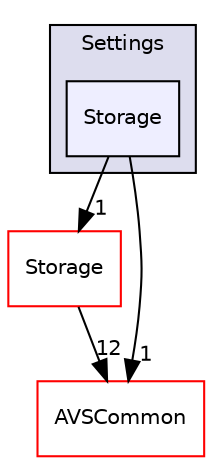 digraph "/workplace/avs-device-sdk/Settings/include/Settings/Storage" {
  compound=true
  node [ fontsize="10", fontname="Helvetica"];
  edge [ labelfontsize="10", labelfontname="Helvetica"];
  subgraph clusterdir_5ad71ff850730ae2a3f8f6d36f5ecd38 {
    graph [ bgcolor="#ddddee", pencolor="black", label="Settings" fontname="Helvetica", fontsize="10", URL="dir_5ad71ff850730ae2a3f8f6d36f5ecd38.html"]
  dir_ad156fe40e841a0a09e302ebd8b7e03e [shape=box, label="Storage", style="filled", fillcolor="#eeeeff", pencolor="black", URL="dir_ad156fe40e841a0a09e302ebd8b7e03e.html"];
  }
  dir_d29c5f5a2915d6c5388c9daae4f109c7 [shape=box label="Storage" fillcolor="white" style="filled" color="red" URL="dir_d29c5f5a2915d6c5388c9daae4f109c7.html"];
  dir_13e65effb2bde530b17b3d5eefcd0266 [shape=box label="AVSCommon" fillcolor="white" style="filled" color="red" URL="dir_13e65effb2bde530b17b3d5eefcd0266.html"];
  dir_ad156fe40e841a0a09e302ebd8b7e03e->dir_d29c5f5a2915d6c5388c9daae4f109c7 [headlabel="1", labeldistance=1.5 headhref="dir_000288_000302.html"];
  dir_ad156fe40e841a0a09e302ebd8b7e03e->dir_13e65effb2bde530b17b3d5eefcd0266 [headlabel="1", labeldistance=1.5 headhref="dir_000288_000015.html"];
  dir_d29c5f5a2915d6c5388c9daae4f109c7->dir_13e65effb2bde530b17b3d5eefcd0266 [headlabel="12", labeldistance=1.5 headhref="dir_000302_000015.html"];
}
